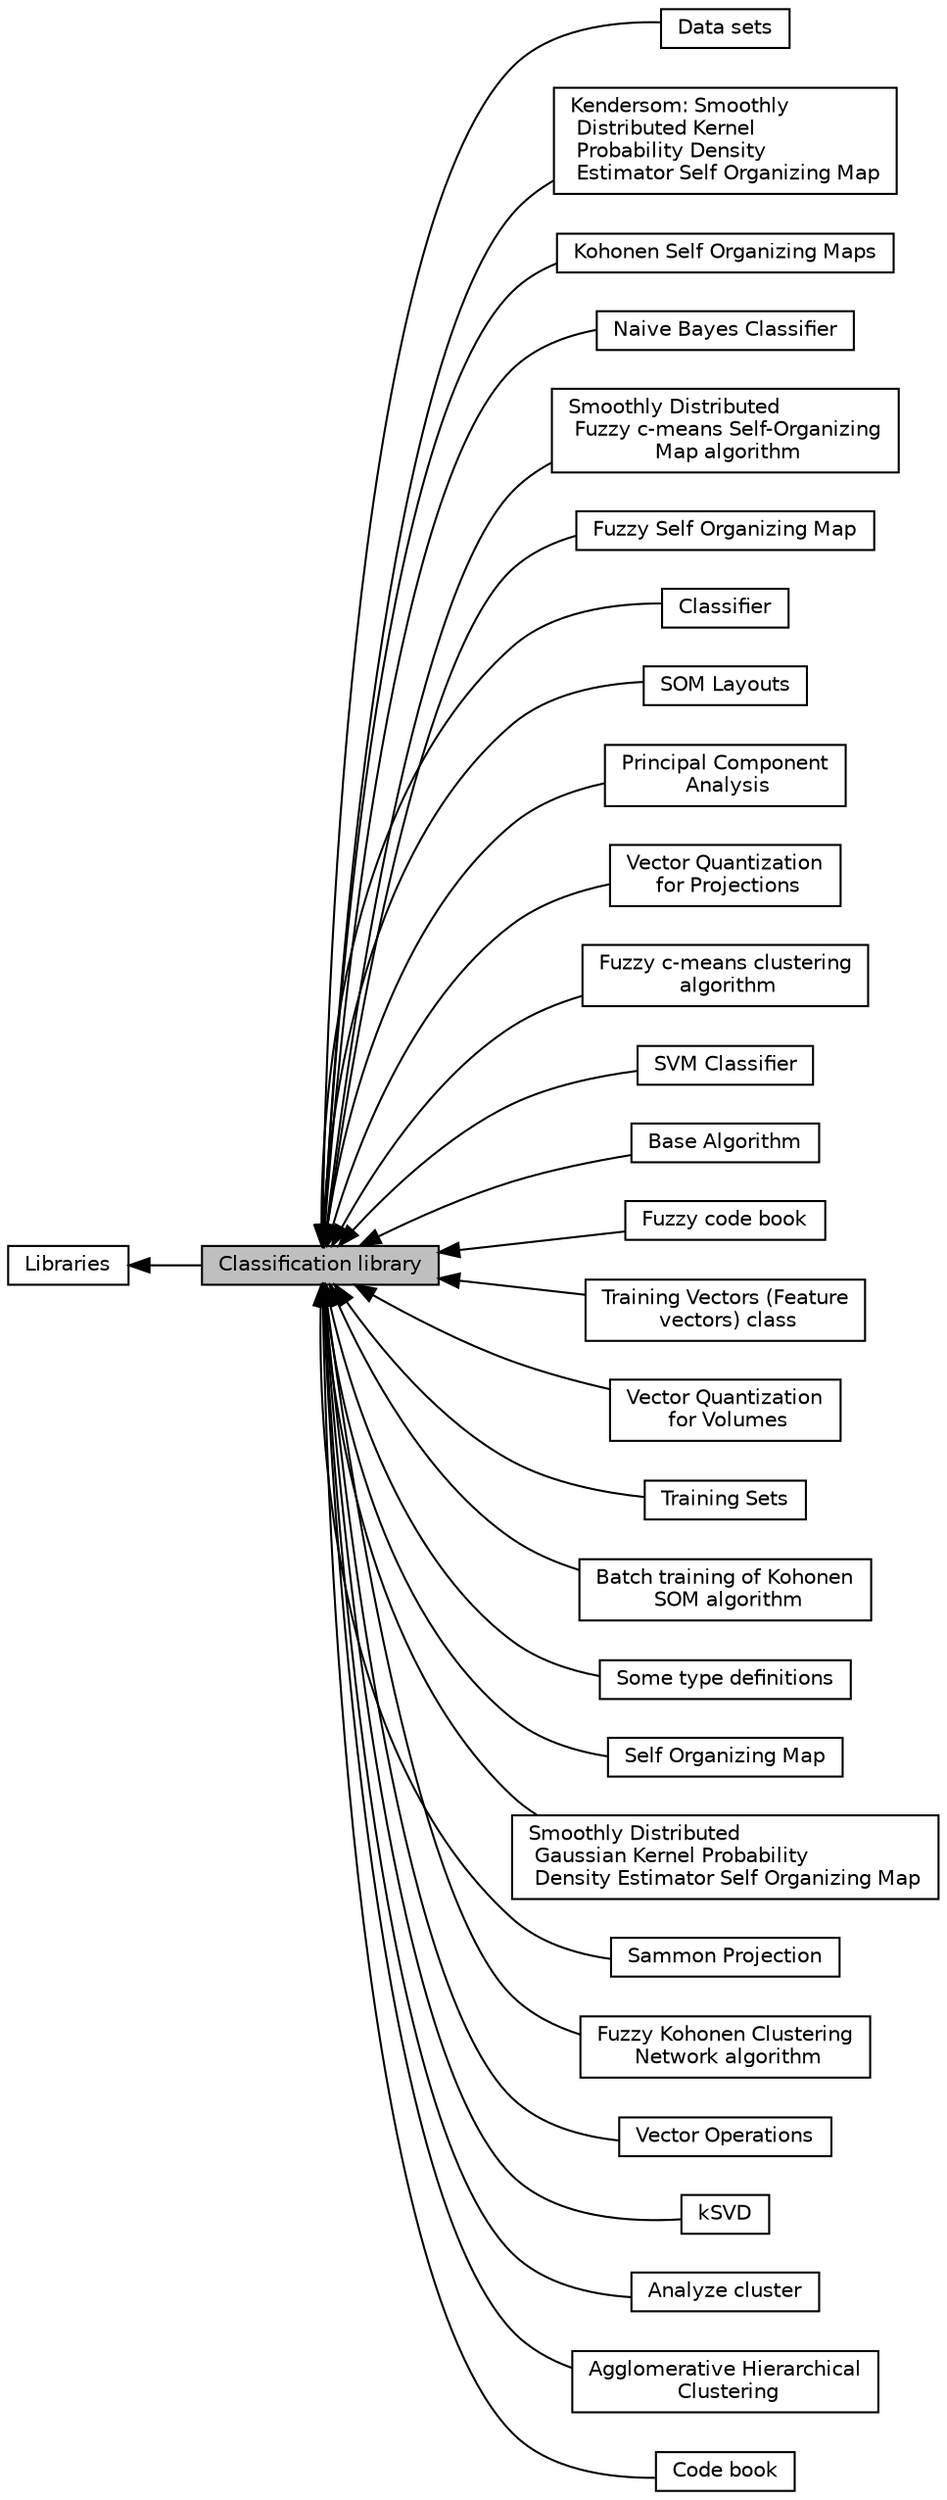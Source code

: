 digraph "Classification library"
{
  edge [fontname="Helvetica",fontsize="10",labelfontname="Helvetica",labelfontsize="10"];
  node [fontname="Helvetica",fontsize="10",shape=record];
  rankdir=LR;
  Node7 [label="Data sets",height=0.2,width=0.4,color="black", fillcolor="white", style="filled",URL="$group__DataSets.html"];
  Node14 [label="Kendersom: Smoothly\l Distributed Kernel\l Probability Density\l Estimator Self Organizing Map",height=0.2,width=0.4,color="black", fillcolor="white", style="filled",URL="$group__Kendersom.html"];
  Node23 [label="Kohonen Self Organizing Maps",height=0.2,width=0.4,color="black", fillcolor="white", style="filled",URL="$group__Kohonen.html"];
  Node20 [label="Naive Bayes Classifier",height=0.2,width=0.4,color="black", fillcolor="white", style="filled",URL="$group__NaiveBayesClassifier.html"];
  Node12 [label="Smoothly Distributed\l Fuzzy c-means Self-Organizing\l Map algorithm",height=0.2,width=0.4,color="black", fillcolor="white", style="filled",URL="$group__SmoothFuzzyCmeans.html"];
  Node18 [label="Fuzzy Self Organizing Map",height=0.2,width=0.4,color="black", fillcolor="white", style="filled",URL="$group__FuzySOM.html"];
  Node0 [label="Classification library",height=0.2,width=0.4,color="black", fillcolor="grey75", style="filled", fontcolor="black"];
  Node15 [label="Classifier",height=0.2,width=0.4,color="black", fillcolor="white", style="filled",URL="$group__KNN.html"];
  Node19 [label="SOM Layouts",height=0.2,width=0.4,color="black", fillcolor="white", style="filled",URL="$group__SOMLayouts.html"];
  Node21 [label="Principal Component\l Analysis",height=0.2,width=0.4,color="black", fillcolor="white", style="filled",URL="$group__PCA.html"];
  Node28 [label="Vector Quantization\l for Projections",height=0.2,width=0.4,color="black", fillcolor="white", style="filled",URL="$group__VQforProjections.html"];
  Node9 [label="Fuzzy c-means clustering\l algorithm",height=0.2,width=0.4,color="black", fillcolor="white", style="filled",URL="$group__FuzzyCMeans.html"];
  Node24 [label="SVM Classifier",height=0.2,width=0.4,color="black", fillcolor="white", style="filled",URL="$group__SVMClassifier.html"];
  Node4 [label="Base Algorithm",height=0.2,width=0.4,color="black", fillcolor="white", style="filled",URL="$group__BaseAlgorithm.html"];
  Node1 [label="Libraries",height=0.2,width=0.4,color="black", fillcolor="white", style="filled",URL="$group__Libraries.html"];
  Node11 [label="Fuzzy code book",height=0.2,width=0.4,color="black", fillcolor="white", style="filled",URL="$group__FuzzyCodeBook.html"];
  Node26 [label="Training Vectors (Feature\l vectors) class",height=0.2,width=0.4,color="black", fillcolor="white", style="filled",URL="$group__TrainingVectors.html"];
  Node29 [label="Vector Quantization\l for Volumes",height=0.2,width=0.4,color="black", fillcolor="white", style="filled",URL="$group__VQforVolumes.html"];
  Node25 [label="Training Sets",height=0.2,width=0.4,color="black", fillcolor="white", style="filled",URL="$group__TrainingSets.html"];
  Node5 [label="Batch training of Kohonen\l SOM algorithm",height=0.2,width=0.4,color="black", fillcolor="white", style="filled",URL="$group__BatchTraining.html"];
  Node8 [label="Some type definitions",height=0.2,width=0.4,color="black", fillcolor="white", style="filled",URL="$group__DataTypes.html"];
  Node17 [label="Self Organizing Map",height=0.2,width=0.4,color="black", fillcolor="white", style="filled",URL="$group__SomMap.html"];
  Node13 [label="Smoothly Distributed\l Gaussian Kernel Probability\l Density Estimator Self Organizing Map",height=0.2,width=0.4,color="black", fillcolor="white", style="filled",URL="$group__SmoothlyGaussianStudent.html"];
  Node22 [label="Sammon Projection",height=0.2,width=0.4,color="black", fillcolor="white", style="filled",URL="$group__Sammon.html"];
  Node10 [label="Fuzzy Kohonen Clustering\l Network algorithm",height=0.2,width=0.4,color="black", fillcolor="white", style="filled",URL="$group__FuzzyKohonen.html"];
  Node27 [label="Vector Operations",height=0.2,width=0.4,color="black", fillcolor="white", style="filled",URL="$group__VectorOperations.html"];
  Node16 [label="kSVD",height=0.2,width=0.4,color="black", fillcolor="white", style="filled",URL="$group__kSVD.html"];
  Node3 [label="Analyze cluster",height=0.2,width=0.4,color="black", fillcolor="white", style="filled",URL="$group__AnalyzeClusterProgram.html"];
  Node2 [label="Agglomerative Hierarchical\l Clustering",height=0.2,width=0.4,color="black", fillcolor="white", style="filled",URL="$group__AHCClassifier.html"];
  Node6 [label="Code book",height=0.2,width=0.4,color="black", fillcolor="white", style="filled",URL="$group__CodeBook.html"];
  Node1->Node0 [shape=plaintext, dir="back", style="solid"];
  Node0->Node2 [shape=plaintext, dir="back", style="solid"];
  Node0->Node3 [shape=plaintext, dir="back", style="solid"];
  Node0->Node4 [shape=plaintext, dir="back", style="solid"];
  Node0->Node5 [shape=plaintext, dir="back", style="solid"];
  Node0->Node6 [shape=plaintext, dir="back", style="solid"];
  Node0->Node7 [shape=plaintext, dir="back", style="solid"];
  Node0->Node8 [shape=plaintext, dir="back", style="solid"];
  Node0->Node9 [shape=plaintext, dir="back", style="solid"];
  Node0->Node10 [shape=plaintext, dir="back", style="solid"];
  Node0->Node11 [shape=plaintext, dir="back", style="solid"];
  Node0->Node12 [shape=plaintext, dir="back", style="solid"];
  Node0->Node13 [shape=plaintext, dir="back", style="solid"];
  Node0->Node14 [shape=plaintext, dir="back", style="solid"];
  Node0->Node15 [shape=plaintext, dir="back", style="solid"];
  Node0->Node16 [shape=plaintext, dir="back", style="solid"];
  Node0->Node17 [shape=plaintext, dir="back", style="solid"];
  Node0->Node18 [shape=plaintext, dir="back", style="solid"];
  Node0->Node19 [shape=plaintext, dir="back", style="solid"];
  Node0->Node20 [shape=plaintext, dir="back", style="solid"];
  Node0->Node21 [shape=plaintext, dir="back", style="solid"];
  Node0->Node22 [shape=plaintext, dir="back", style="solid"];
  Node0->Node23 [shape=plaintext, dir="back", style="solid"];
  Node0->Node24 [shape=plaintext, dir="back", style="solid"];
  Node0->Node25 [shape=plaintext, dir="back", style="solid"];
  Node0->Node26 [shape=plaintext, dir="back", style="solid"];
  Node0->Node27 [shape=plaintext, dir="back", style="solid"];
  Node0->Node28 [shape=plaintext, dir="back", style="solid"];
  Node0->Node29 [shape=plaintext, dir="back", style="solid"];
}

